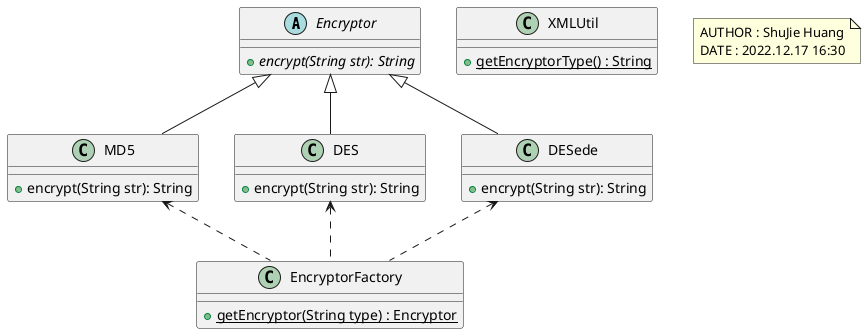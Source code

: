 @startuml

abstract class Encryptor {
    + {abstract} encrypt(String str): String
}

class DES {
    + encrypt(String str): String
}

class DESede {
    + encrypt(String str): String
}

class MD5 {
    + encrypt(String str): String
}

class EncryptorFactory {
    + {static} getEncryptor(String type) : Encryptor
}

class XMLUtil {
    + {static} getEncryptorType() : String
}

DES -up-|> Encryptor
DESede -up-|> Encryptor
MD5 -up-|> Encryptor

EncryptorFactory .up.> DESede
EncryptorFactory .up.> DES
EncryptorFactory .up.> MD5

note as annotation
  AUTHOR : ShuJie Huang
  DATE : 2022.12.17 16:30
end note

@enduml
